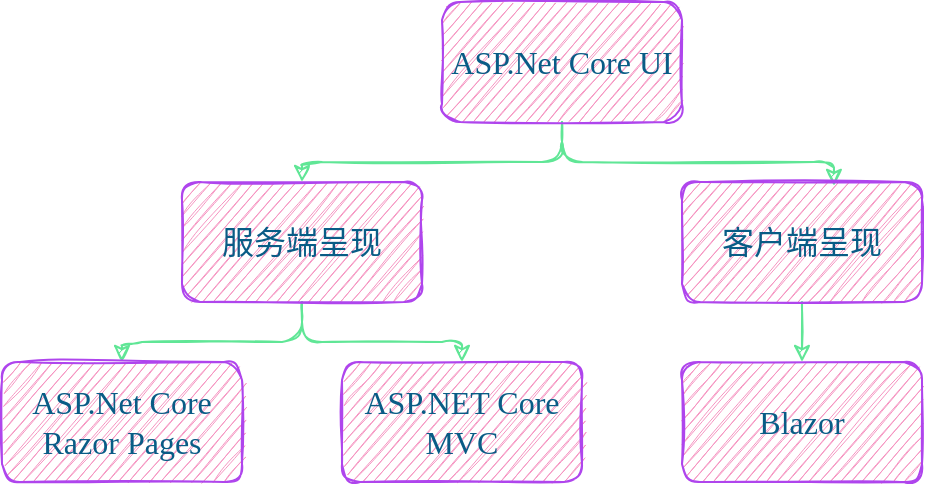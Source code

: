 <mxfile version="15.7.0" type="github">
  <diagram id="auNFhBju666vTCpGH7on" name="第 1 页">
    <mxGraphModel dx="702" dy="761" grid="1" gridSize="10" guides="1" tooltips="1" connect="1" arrows="1" fold="1" page="1" pageScale="1" pageWidth="827" pageHeight="1169" math="0" shadow="0">
      <root>
        <mxCell id="0" />
        <mxCell id="1" parent="0" />
        <mxCell id="T73w5AWaM1BzwFd7GDXU-8" style="edgeStyle=orthogonalEdgeStyle;orthogonalLoop=1;jettySize=auto;html=1;exitX=0.5;exitY=1;exitDx=0;exitDy=0;entryX=0.5;entryY=0;entryDx=0;entryDy=0;strokeColor=#60E696;fontColor=#095C86;sketch=1;fontFamily=Times New Roman;fontSize=16;" edge="1" parent="1" source="T73w5AWaM1BzwFd7GDXU-1" target="T73w5AWaM1BzwFd7GDXU-2">
          <mxGeometry relative="1" as="geometry">
            <Array as="points">
              <mxPoint x="320" y="140" />
              <mxPoint x="190" y="140" />
            </Array>
          </mxGeometry>
        </mxCell>
        <mxCell id="T73w5AWaM1BzwFd7GDXU-11" style="edgeStyle=orthogonalEdgeStyle;orthogonalLoop=1;jettySize=auto;html=1;exitX=0.5;exitY=1;exitDx=0;exitDy=0;entryX=0.633;entryY=0.033;entryDx=0;entryDy=0;entryPerimeter=0;strokeColor=#60E696;fontColor=#095C86;sketch=1;fontFamily=Times New Roman;fontSize=16;" edge="1" parent="1" source="T73w5AWaM1BzwFd7GDXU-1" target="T73w5AWaM1BzwFd7GDXU-3">
          <mxGeometry relative="1" as="geometry">
            <Array as="points">
              <mxPoint x="320" y="140" />
              <mxPoint x="456" y="140" />
            </Array>
          </mxGeometry>
        </mxCell>
        <mxCell id="T73w5AWaM1BzwFd7GDXU-1" value="ASP.Net Core UI" style="whiteSpace=wrap;html=1;rounded=1;fillColor=#F694C1;strokeColor=#AF45ED;fontColor=#095C86;sketch=1;fontFamily=Times New Roman;fontSize=16;" vertex="1" parent="1">
          <mxGeometry x="260" y="60" width="120" height="60" as="geometry" />
        </mxCell>
        <mxCell id="T73w5AWaM1BzwFd7GDXU-9" style="edgeStyle=orthogonalEdgeStyle;orthogonalLoop=1;jettySize=auto;html=1;exitX=0.5;exitY=1;exitDx=0;exitDy=0;strokeColor=#60E696;fontColor=#095C86;sketch=1;fontFamily=Times New Roman;fontSize=16;" edge="1" parent="1" source="T73w5AWaM1BzwFd7GDXU-2" target="T73w5AWaM1BzwFd7GDXU-5">
          <mxGeometry relative="1" as="geometry">
            <Array as="points">
              <mxPoint x="190" y="230" />
              <mxPoint x="100" y="230" />
            </Array>
          </mxGeometry>
        </mxCell>
        <mxCell id="T73w5AWaM1BzwFd7GDXU-10" style="edgeStyle=orthogonalEdgeStyle;orthogonalLoop=1;jettySize=auto;html=1;exitX=0.5;exitY=1;exitDx=0;exitDy=0;strokeColor=#60E696;fontColor=#095C86;sketch=1;fontFamily=Times New Roman;fontSize=16;" edge="1" parent="1" source="T73w5AWaM1BzwFd7GDXU-2" target="T73w5AWaM1BzwFd7GDXU-6">
          <mxGeometry relative="1" as="geometry" />
        </mxCell>
        <mxCell id="T73w5AWaM1BzwFd7GDXU-2" value="服务端呈现" style="whiteSpace=wrap;html=1;rounded=1;fillColor=#F694C1;strokeColor=#AF45ED;fontColor=#095C86;sketch=1;fontFamily=Times New Roman;fontSize=16;" vertex="1" parent="1">
          <mxGeometry x="130" y="150" width="120" height="60" as="geometry" />
        </mxCell>
        <mxCell id="T73w5AWaM1BzwFd7GDXU-12" style="edgeStyle=orthogonalEdgeStyle;orthogonalLoop=1;jettySize=auto;html=1;exitX=0.5;exitY=1;exitDx=0;exitDy=0;entryX=0.5;entryY=0;entryDx=0;entryDy=0;strokeColor=#60E696;fontColor=#095C86;sketch=1;fontFamily=Times New Roman;fontSize=16;" edge="1" parent="1" source="T73w5AWaM1BzwFd7GDXU-3" target="T73w5AWaM1BzwFd7GDXU-7">
          <mxGeometry relative="1" as="geometry" />
        </mxCell>
        <mxCell id="T73w5AWaM1BzwFd7GDXU-3" value="客户端呈现" style="whiteSpace=wrap;html=1;rounded=1;fillColor=#F694C1;strokeColor=#AF45ED;fontColor=#095C86;sketch=1;fontFamily=Times New Roman;fontSize=16;" vertex="1" parent="1">
          <mxGeometry x="380" y="150" width="120" height="60" as="geometry" />
        </mxCell>
        <mxCell id="T73w5AWaM1BzwFd7GDXU-5" value="ASP.Net Core Razor Pages" style="whiteSpace=wrap;html=1;rounded=1;fillColor=#F694C1;strokeColor=#AF45ED;fontColor=#095C86;sketch=1;fontFamily=Times New Roman;fontSize=16;" vertex="1" parent="1">
          <mxGeometry x="40" y="240" width="120" height="60" as="geometry" />
        </mxCell>
        <mxCell id="T73w5AWaM1BzwFd7GDXU-6" value="ASP.NET Core MVC" style="whiteSpace=wrap;html=1;rounded=1;fillColor=#F694C1;strokeColor=#AF45ED;fontColor=#095C86;sketch=1;fontFamily=Times New Roman;fontSize=16;" vertex="1" parent="1">
          <mxGeometry x="210" y="240" width="120" height="60" as="geometry" />
        </mxCell>
        <mxCell id="T73w5AWaM1BzwFd7GDXU-7" value="Blazor" style="whiteSpace=wrap;html=1;rounded=1;fillColor=#F694C1;strokeColor=#AF45ED;fontColor=#095C86;sketch=1;fontFamily=Times New Roman;fontSize=16;" vertex="1" parent="1">
          <mxGeometry x="380" y="240" width="120" height="60" as="geometry" />
        </mxCell>
      </root>
    </mxGraphModel>
  </diagram>
</mxfile>
